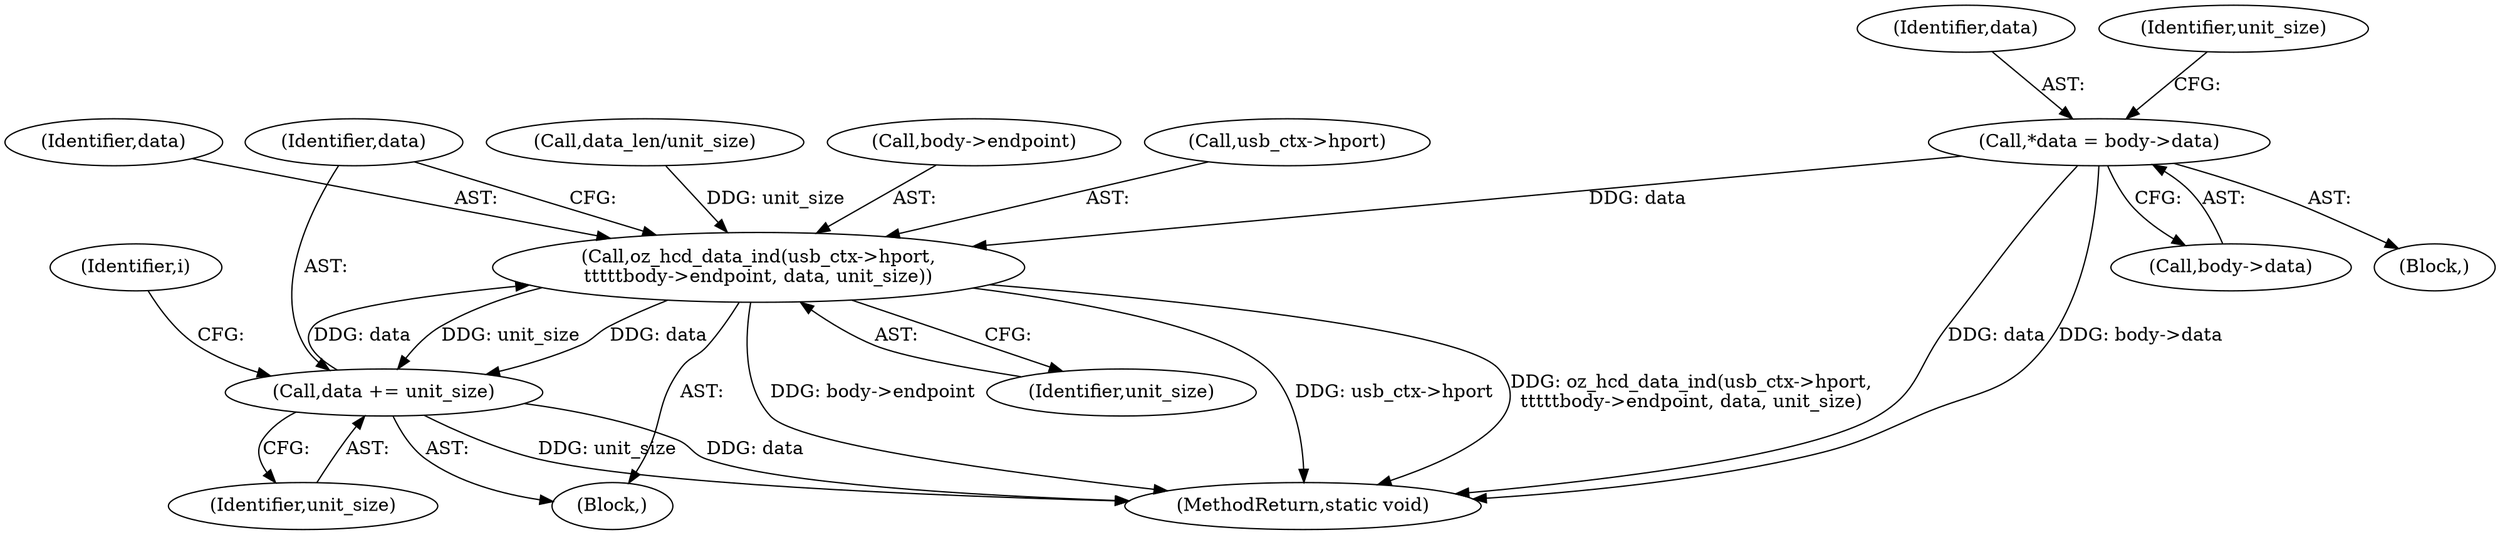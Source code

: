 digraph "0_linux_04bf464a5dfd9ade0dda918e44366c2c61fce80b@pointer" {
"1000194" [label="(Call,*data = body->data)"];
"1000220" [label="(Call,oz_hcd_data_ind(usb_ctx->hport,\n\t\t\t\t\tbody->endpoint, data, unit_size))"];
"1000229" [label="(Call,data += unit_size)"];
"1000196" [label="(Call,body->data)"];
"1000219" [label="(Block,)"];
"1000231" [label="(Identifier,unit_size)"];
"1000218" [label="(Identifier,i)"];
"1000194" [label="(Call,*data = body->data)"];
"1000195" [label="(Identifier,data)"];
"1000203" [label="(Identifier,unit_size)"];
"1000171" [label="(Block,)"];
"1000227" [label="(Identifier,data)"];
"1000207" [label="(Call,data_len/unit_size)"];
"1000220" [label="(Call,oz_hcd_data_ind(usb_ctx->hport,\n\t\t\t\t\tbody->endpoint, data, unit_size))"];
"1000224" [label="(Call,body->endpoint)"];
"1000228" [label="(Identifier,unit_size)"];
"1000229" [label="(Call,data += unit_size)"];
"1000221" [label="(Call,usb_ctx->hport)"];
"1000230" [label="(Identifier,data)"];
"1000233" [label="(MethodReturn,static void)"];
"1000194" -> "1000171"  [label="AST: "];
"1000194" -> "1000196"  [label="CFG: "];
"1000195" -> "1000194"  [label="AST: "];
"1000196" -> "1000194"  [label="AST: "];
"1000203" -> "1000194"  [label="CFG: "];
"1000194" -> "1000233"  [label="DDG: data"];
"1000194" -> "1000233"  [label="DDG: body->data"];
"1000194" -> "1000220"  [label="DDG: data"];
"1000220" -> "1000219"  [label="AST: "];
"1000220" -> "1000228"  [label="CFG: "];
"1000221" -> "1000220"  [label="AST: "];
"1000224" -> "1000220"  [label="AST: "];
"1000227" -> "1000220"  [label="AST: "];
"1000228" -> "1000220"  [label="AST: "];
"1000230" -> "1000220"  [label="CFG: "];
"1000220" -> "1000233"  [label="DDG: usb_ctx->hport"];
"1000220" -> "1000233"  [label="DDG: oz_hcd_data_ind(usb_ctx->hport,\n\t\t\t\t\tbody->endpoint, data, unit_size)"];
"1000220" -> "1000233"  [label="DDG: body->endpoint"];
"1000229" -> "1000220"  [label="DDG: data"];
"1000207" -> "1000220"  [label="DDG: unit_size"];
"1000220" -> "1000229"  [label="DDG: unit_size"];
"1000220" -> "1000229"  [label="DDG: data"];
"1000229" -> "1000219"  [label="AST: "];
"1000229" -> "1000231"  [label="CFG: "];
"1000230" -> "1000229"  [label="AST: "];
"1000231" -> "1000229"  [label="AST: "];
"1000218" -> "1000229"  [label="CFG: "];
"1000229" -> "1000233"  [label="DDG: unit_size"];
"1000229" -> "1000233"  [label="DDG: data"];
}
